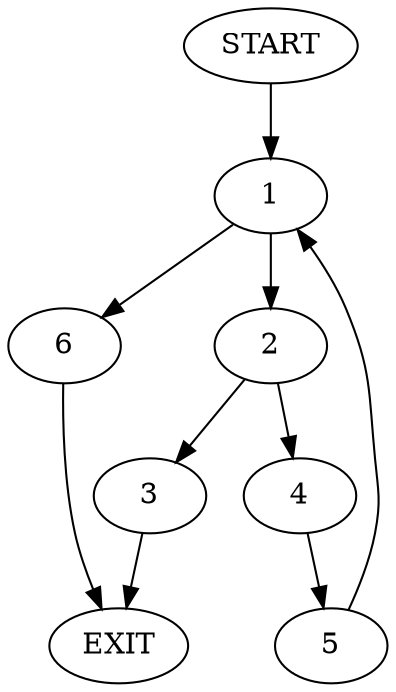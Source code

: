 digraph { 
0 [label="START"];
1;
2;
3;
4;
5;
6;
7[label="EXIT"];
0 -> 1;
1 -> 2;
1 -> 6;
2 -> 4;
2 -> 3;
3 -> 7;
4 -> 5;
5 -> 1;
6 -> 7;
}